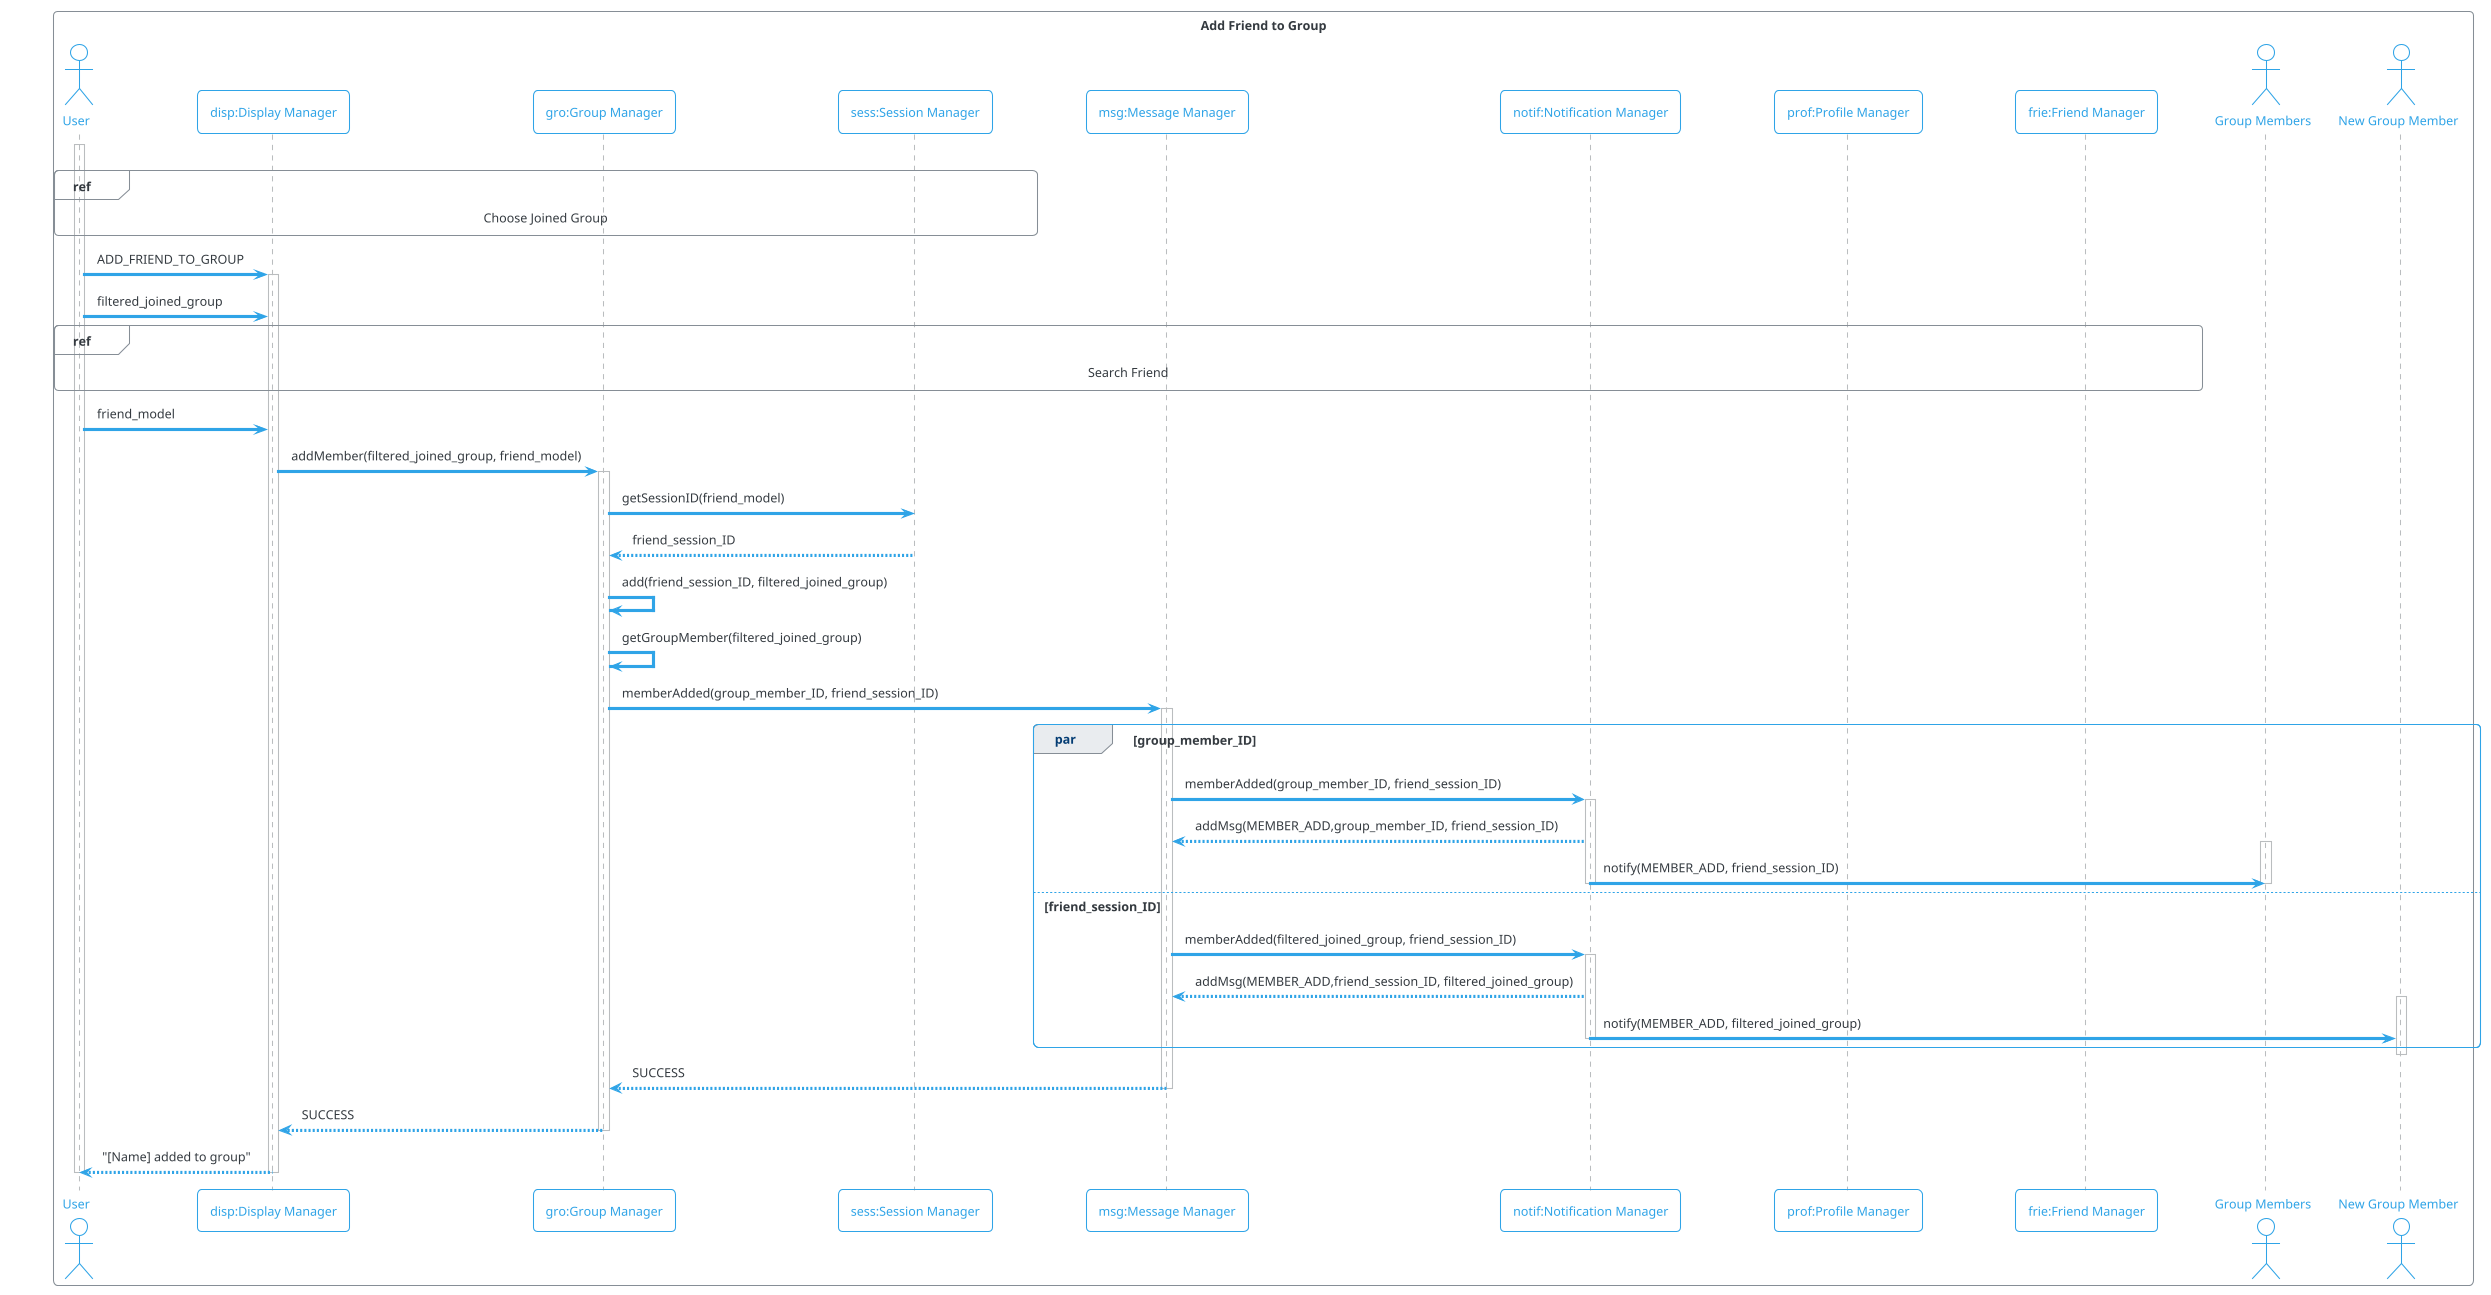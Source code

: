 @startuml
!theme cerulean-outline
box "Add Friend to Group"
actor "User" as user
participant "disp:Display Manager" as disp
participant "gro:Group Manager" as gro
participant "sess:Session Manager" as sess
participant "msg:Message Manager" as msg
participant "notif:Notification Manager" as notif
participant "prof:Profile Manager" as prof
participant "frie:Friend Manager" as frie
actor "Group Members" as member
actor "New Group Member" as newMember
end box
activate user
|||
ref over user, disp, gro, sess : Choose Joined Group
user -> disp ++ : ADD_FRIEND_TO_GROUP
user -> disp : filtered_joined_group
ref over user, disp, sess, prof, frie: Search Friend
user -> disp : friend_model
disp -> gro ++ : addMember(filtered_joined_group, friend_model)
gro -> sess : getSessionID(friend_model)
sess --> gro -- : friend_session_ID
gro -> gro : add(friend_session_ID, filtered_joined_group)
gro -> gro : getGroupMember(filtered_joined_group)
gro -> msg ++ : memberAdded(group_member_ID, friend_session_ID)
par group_member_ID
msg -> notif ++ : memberAdded(group_member_ID, friend_session_ID)
notif --> msg : addMsg(MEMBER_ADD,group_member_ID, friend_session_ID)
activate member
notif -> member --: notify(MEMBER_ADD, friend_session_ID)
else friend_session_ID
deactivate member
msg -> notif ++ : memberAdded(filtered_joined_group, friend_session_ID)
notif --> msg : addMsg(MEMBER_ADD,friend_session_ID, filtered_joined_group)
activate newMember
notif -> newMember --: notify(MEMBER_ADD, filtered_joined_group)
end
deactivate newMember
activate msg
activate gro
activate disp
msg --> gro -- : SUCCESS
gro --> disp -- : SUCCESS
disp --> user -- : "[Name] added to group"
deactivate user
@enduml
